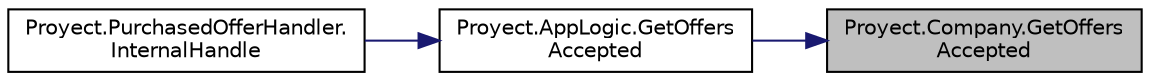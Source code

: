 digraph "Proyect.Company.GetOffersAccepted"
{
 // INTERACTIVE_SVG=YES
 // LATEX_PDF_SIZE
  edge [fontname="Helvetica",fontsize="10",labelfontname="Helvetica",labelfontsize="10"];
  node [fontname="Helvetica",fontsize="10",shape=record];
  rankdir="RL";
  Node1 [label="Proyect.Company.GetOffers\lAccepted",height=0.2,width=0.4,color="black", fillcolor="grey75", style="filled", fontcolor="black",tooltip="Obtiene un string con todas las ofertas que fueron o no fueron aceptadas por emprendedores(por expert..."];
  Node1 -> Node2 [dir="back",color="midnightblue",fontsize="10",style="solid",fontname="Helvetica"];
  Node2 [label="Proyect.AppLogic.GetOffers\lAccepted",height=0.2,width=0.4,color="black", fillcolor="white", style="filled",URL="$classProyect_1_1AppLogic.html#a2ef9b6e1470ec22825abf4e74fe3bf27",tooltip="Obtiene un string con la indicando si sus ofertas fueron o no fueron aceptadas, en caso de que si,..."];
  Node2 -> Node3 [dir="back",color="midnightblue",fontsize="10",style="solid",fontname="Helvetica"];
  Node3 [label="Proyect.PurchasedOfferHandler.\lInternalHandle",height=0.2,width=0.4,color="black", fillcolor="white", style="filled",URL="$classProyect_1_1PurchasedOfferHandler.html#a2858da92fe7689008b79f12314da3e8f",tooltip="Procesa el mensaje \"/registrar\" y retorna true; retorna false en caso contrario."];
}
